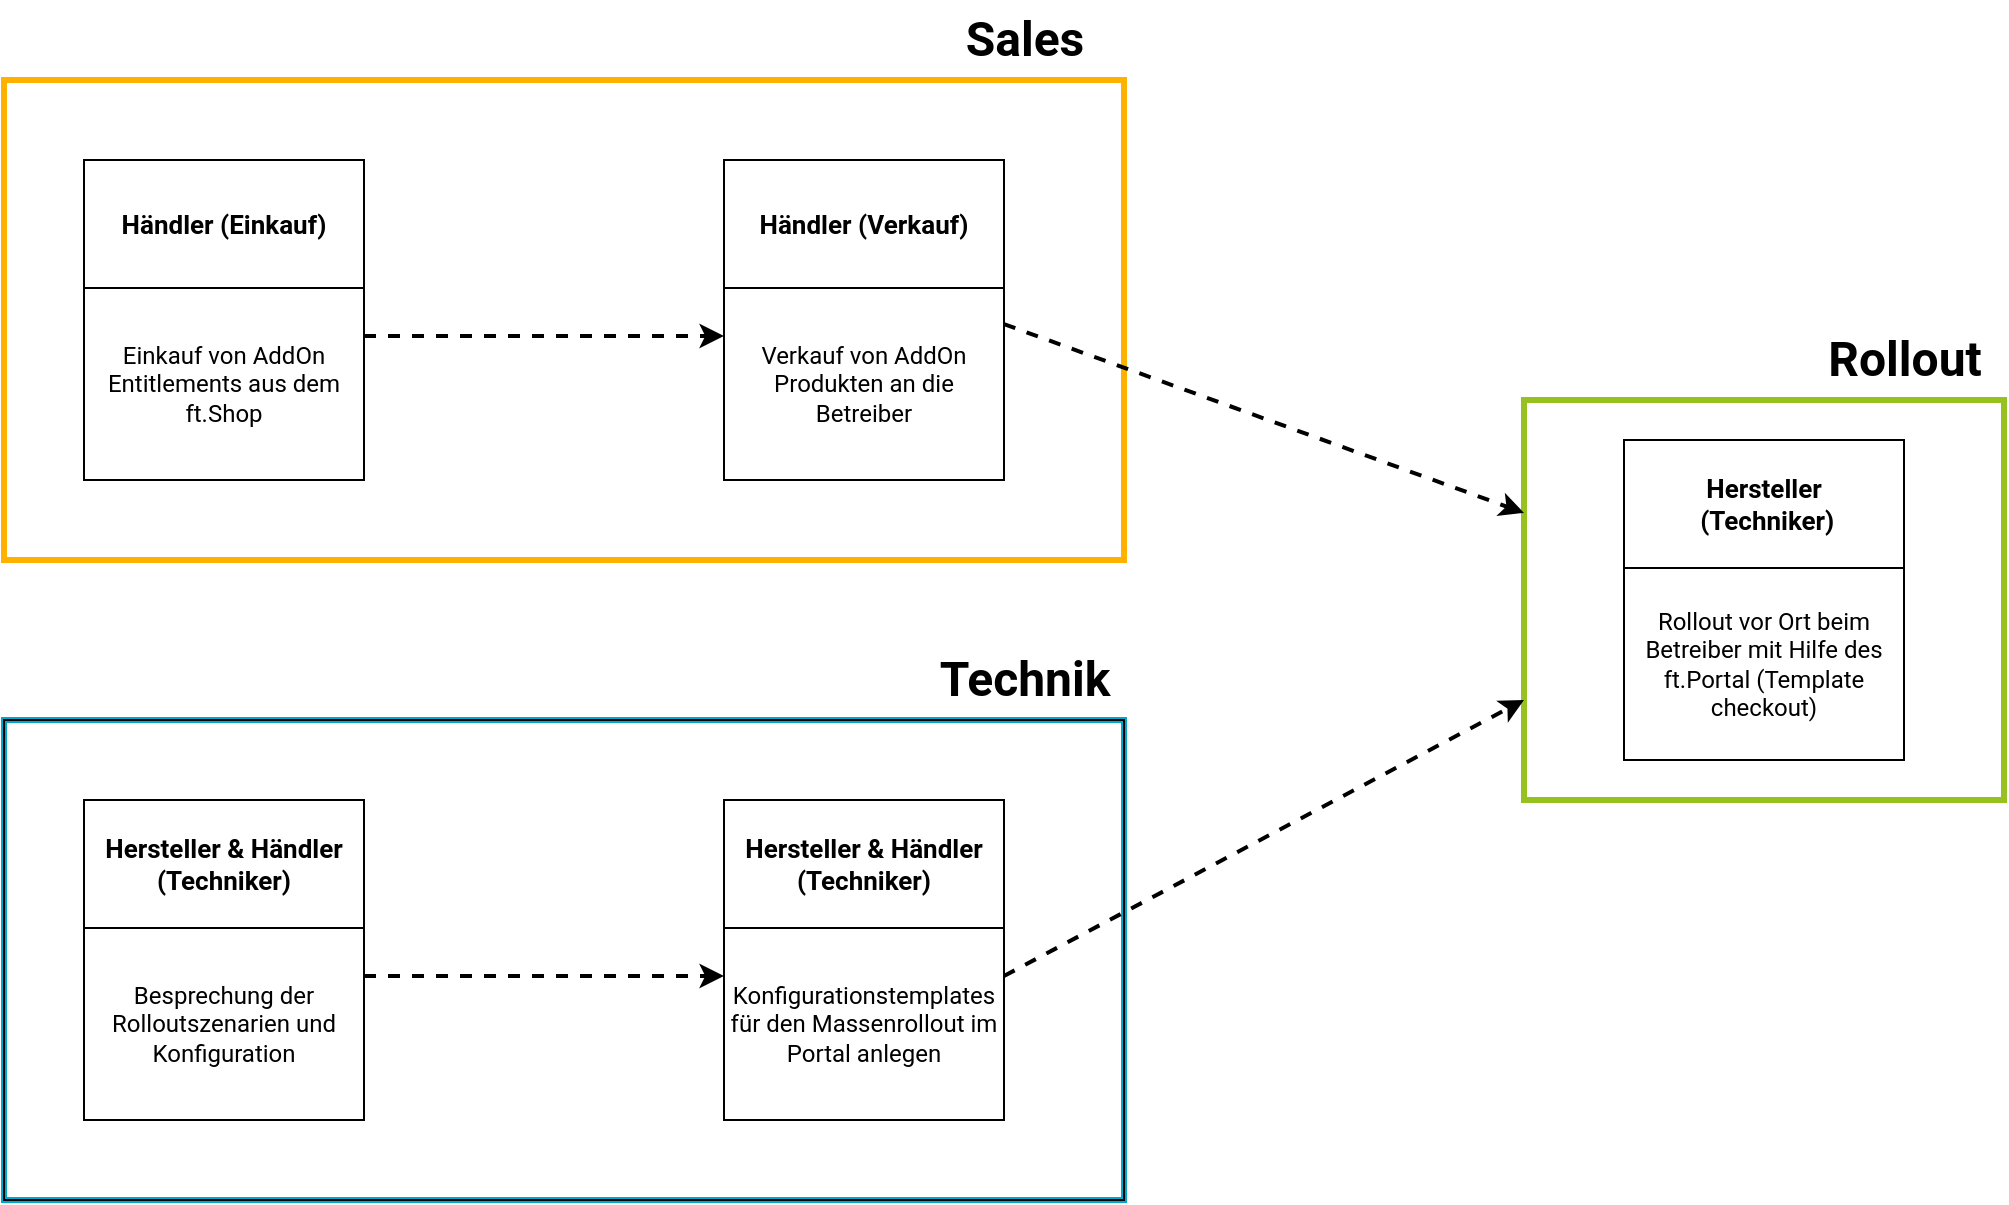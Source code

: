 <mxfile version="13.7.3" type="device"><diagram id="C5RBs43oDa-KdzZeNtuy" name="Page-1"><mxGraphModel dx="1506" dy="1577" grid="1" gridSize="10" guides="1" tooltips="1" connect="1" arrows="1" fold="1" page="0" pageScale="1" pageWidth="827" pageHeight="1169" math="0" shadow="0"><root><mxCell id="WIyWlLk6GJQsqaUBKTNV-0"/><mxCell id="WIyWlLk6GJQsqaUBKTNV-1" parent="WIyWlLk6GJQsqaUBKTNV-0"/><mxCell id="HrK_m26PzVAf--KCQjm0-44" value="" style="rounded=0;whiteSpace=wrap;html=1;fillColor=none;strokeWidth=3;strokeColor=#ffb100;" vertex="1" parent="WIyWlLk6GJQsqaUBKTNV-1"><mxGeometry y="-680" width="560" height="240" as="geometry"/></mxCell><mxCell id="HrK_m26PzVAf--KCQjm0-19" value="" style="group;strokeWidth=3;strokeColor=#00a8ce;" vertex="1" connectable="0" parent="WIyWlLk6GJQsqaUBKTNV-1"><mxGeometry y="-360" width="560" height="240" as="geometry"/></mxCell><mxCell id="HrK_m26PzVAf--KCQjm0-15" value="" style="rounded=0;whiteSpace=wrap;html=1;fillColor=none;" vertex="1" parent="HrK_m26PzVAf--KCQjm0-19"><mxGeometry width="560" height="240" as="geometry"/></mxCell><mxCell id="HrK_m26PzVAf--KCQjm0-12" value="" style="group" vertex="1" connectable="0" parent="HrK_m26PzVAf--KCQjm0-19"><mxGeometry x="40" y="40" width="140" height="160" as="geometry"/></mxCell><mxCell id="HrK_m26PzVAf--KCQjm0-13" value="&lt;span style=&quot;font-family: &amp;#34;roboto&amp;#34;&quot;&gt;Besprechung der Rolloutszenarien und Konfiguration&lt;/span&gt;" style="rounded=0;whiteSpace=wrap;html=1;" vertex="1" parent="HrK_m26PzVAf--KCQjm0-12"><mxGeometry y="64" width="140" height="96" as="geometry"/></mxCell><mxCell id="HrK_m26PzVAf--KCQjm0-14" value="&lt;font face=&quot;Roboto&quot; data-font-src=&quot;https://fonts.googleapis.com/css?family=Roboto&quot; style=&quot;font-size: 13px&quot;&gt;&lt;b&gt;Hersteller &amp;amp; Händler (Techniker)&lt;/b&gt;&lt;/font&gt;" style="rounded=0;whiteSpace=wrap;html=1;" vertex="1" parent="HrK_m26PzVAf--KCQjm0-12"><mxGeometry width="140" height="64" as="geometry"/></mxCell><mxCell id="HrK_m26PzVAf--KCQjm0-16" value="" style="group" vertex="1" connectable="0" parent="HrK_m26PzVAf--KCQjm0-19"><mxGeometry x="360" y="40" width="140" height="160" as="geometry"/></mxCell><mxCell id="HrK_m26PzVAf--KCQjm0-17" value="&lt;span style=&quot;font-family: &amp;#34;roboto&amp;#34;&quot;&gt;Konfigurationstemplates für den Massenrollout im Portal anlegen&lt;/span&gt;" style="rounded=0;whiteSpace=wrap;html=1;" vertex="1" parent="HrK_m26PzVAf--KCQjm0-16"><mxGeometry y="64" width="140" height="96" as="geometry"/></mxCell><mxCell id="HrK_m26PzVAf--KCQjm0-18" value="&lt;b style=&quot;font-family: &amp;#34;roboto&amp;#34; ; font-size: 13px&quot;&gt;Hersteller &amp;amp; Händler (Techniker)&lt;/b&gt;" style="rounded=0;whiteSpace=wrap;html=1;" vertex="1" parent="HrK_m26PzVAf--KCQjm0-16"><mxGeometry width="140" height="64" as="geometry"/></mxCell><mxCell id="HrK_m26PzVAf--KCQjm0-40" value="" style="endArrow=classic;html=1;exitX=1;exitY=0.25;exitDx=0;exitDy=0;strokeWidth=2;dashed=1;entryX=0;entryY=0.25;entryDx=0;entryDy=0;" edge="1" parent="HrK_m26PzVAf--KCQjm0-19" source="HrK_m26PzVAf--KCQjm0-13" target="HrK_m26PzVAf--KCQjm0-17"><mxGeometry width="50" height="50" relative="1" as="geometry"><mxPoint x="179.76" y="140" as="sourcePoint"/><mxPoint x="360" y="141.441" as="targetPoint"/></mxGeometry></mxCell><mxCell id="HrK_m26PzVAf--KCQjm0-21" value="&lt;font face=&quot;Roboto&quot; data-font-src=&quot;https://fonts.googleapis.com/css?family=Roboto&quot;&gt;Sales&lt;/font&gt;" style="text;strokeColor=none;fillColor=none;html=1;fontSize=24;fontStyle=1;verticalAlign=middle;align=center;" vertex="1" parent="WIyWlLk6GJQsqaUBKTNV-1"><mxGeometry x="460" y="-720" width="100" height="40" as="geometry"/></mxCell><mxCell id="HrK_m26PzVAf--KCQjm0-22" value="&lt;font face=&quot;Roboto&quot; data-font-src=&quot;https://fonts.googleapis.com/css?family=Roboto&quot;&gt;Technik&lt;/font&gt;" style="text;strokeColor=none;fillColor=none;html=1;fontSize=24;fontStyle=1;verticalAlign=middle;align=center;" vertex="1" parent="WIyWlLk6GJQsqaUBKTNV-1"><mxGeometry x="460" y="-400" width="100" height="40" as="geometry"/></mxCell><mxCell id="HrK_m26PzVAf--KCQjm0-32" value="" style="rounded=0;whiteSpace=wrap;html=1;fillColor=none;strokeWidth=3;strokeColor=#96c11f;" vertex="1" parent="WIyWlLk6GJQsqaUBKTNV-1"><mxGeometry x="760" y="-520" width="240" height="200" as="geometry"/></mxCell><mxCell id="HrK_m26PzVAf--KCQjm0-36" value="&lt;span style=&quot;font-family: &amp;#34;roboto&amp;#34;&quot;&gt;Rollout vor Ort beim Betreiber mit Hilfe des ft.Portal (Template checkout)&lt;/span&gt;" style="rounded=0;whiteSpace=wrap;html=1;" vertex="1" parent="WIyWlLk6GJQsqaUBKTNV-1"><mxGeometry x="810" y="-436" width="140" height="96" as="geometry"/></mxCell><mxCell id="HrK_m26PzVAf--KCQjm0-37" value="&lt;b style=&quot;font-family: &amp;#34;roboto&amp;#34; ; font-size: 13px&quot;&gt;Hersteller&lt;br&gt;&amp;nbsp;(Techniker)&lt;/b&gt;" style="rounded=0;whiteSpace=wrap;html=1;" vertex="1" parent="WIyWlLk6GJQsqaUBKTNV-1"><mxGeometry x="810" y="-500" width="140" height="64" as="geometry"/></mxCell><mxCell id="HrK_m26PzVAf--KCQjm0-38" value="&lt;font face=&quot;Roboto&quot; data-font-src=&quot;https://fonts.googleapis.com/css?family=Roboto&quot;&gt;Rollout&lt;/font&gt;" style="text;strokeColor=none;fillColor=none;html=1;fontSize=24;fontStyle=1;verticalAlign=middle;align=center;" vertex="1" parent="WIyWlLk6GJQsqaUBKTNV-1"><mxGeometry x="900" y="-560" width="100" height="40" as="geometry"/></mxCell><mxCell id="HrK_m26PzVAf--KCQjm0-42" value="" style="endArrow=classic;html=1;exitX=1;exitY=0.188;exitDx=0;exitDy=0;strokeWidth=2;dashed=1;exitPerimeter=0;" edge="1" parent="WIyWlLk6GJQsqaUBKTNV-1" source="HrK_m26PzVAf--KCQjm0-10" target="HrK_m26PzVAf--KCQjm0-32"><mxGeometry width="50" height="50" relative="1" as="geometry"><mxPoint x="190" y="-222" as="sourcePoint"/><mxPoint x="370" y="-222" as="targetPoint"/></mxGeometry></mxCell><mxCell id="HrK_m26PzVAf--KCQjm0-43" value="" style="endArrow=classic;html=1;exitX=1;exitY=0.25;exitDx=0;exitDy=0;strokeWidth=2;dashed=1;entryX=0;entryY=0.75;entryDx=0;entryDy=0;" edge="1" parent="WIyWlLk6GJQsqaUBKTNV-1" source="HrK_m26PzVAf--KCQjm0-17" target="HrK_m26PzVAf--KCQjm0-32"><mxGeometry width="50" height="50" relative="1" as="geometry"><mxPoint x="510" y="-547.952" as="sourcePoint"/><mxPoint x="770" y="-453.564" as="targetPoint"/></mxGeometry></mxCell><mxCell id="HrK_m26PzVAf--KCQjm0-9" value="" style="group" vertex="1" connectable="0" parent="WIyWlLk6GJQsqaUBKTNV-1"><mxGeometry x="360" y="-640" width="140" height="160" as="geometry"/></mxCell><mxCell id="HrK_m26PzVAf--KCQjm0-10" value="&lt;span style=&quot;font-family: &amp;#34;roboto&amp;#34;&quot;&gt;Verkauf von AddOn Produkten an die Betreiber&lt;/span&gt;" style="rounded=0;whiteSpace=wrap;html=1;" vertex="1" parent="HrK_m26PzVAf--KCQjm0-9"><mxGeometry y="64" width="140" height="96" as="geometry"/></mxCell><mxCell id="HrK_m26PzVAf--KCQjm0-11" value="&lt;font face=&quot;Roboto&quot; data-font-src=&quot;https://fonts.googleapis.com/css?family=Roboto&quot; style=&quot;font-size: 13px&quot;&gt;&lt;b&gt;Händler (Verkauf)&lt;/b&gt;&lt;/font&gt;" style="rounded=0;whiteSpace=wrap;html=1;" vertex="1" parent="HrK_m26PzVAf--KCQjm0-9"><mxGeometry width="140" height="64" as="geometry"/></mxCell><mxCell id="HrK_m26PzVAf--KCQjm0-41" value="" style="endArrow=classic;html=1;strokeWidth=2;dashed=1;entryX=0;entryY=0.25;entryDx=0;entryDy=0;" edge="1" parent="WIyWlLk6GJQsqaUBKTNV-1" target="HrK_m26PzVAf--KCQjm0-10"><mxGeometry width="50" height="50" relative="1" as="geometry"><mxPoint x="180" y="-552" as="sourcePoint"/><mxPoint x="370" y="-222" as="targetPoint"/></mxGeometry></mxCell><mxCell id="HrK_m26PzVAf--KCQjm0-1" value="&lt;span style=&quot;font-family: &amp;#34;roboto&amp;#34;&quot;&gt;Einkauf von AddOn Entitlements aus dem ft.Shop&lt;/span&gt;" style="rounded=0;whiteSpace=wrap;html=1;" vertex="1" parent="WIyWlLk6GJQsqaUBKTNV-1"><mxGeometry x="40" y="-576" width="140" height="96" as="geometry"/></mxCell><mxCell id="HrK_m26PzVAf--KCQjm0-2" value="&lt;font face=&quot;Roboto&quot; data-font-src=&quot;https://fonts.googleapis.com/css?family=Roboto&quot; size=&quot;1&quot;&gt;&lt;b style=&quot;font-size: 13px&quot;&gt;Händler (Einkauf)&lt;/b&gt;&lt;/font&gt;" style="rounded=0;whiteSpace=wrap;html=1;" vertex="1" parent="WIyWlLk6GJQsqaUBKTNV-1"><mxGeometry x="40" y="-640" width="140" height="64" as="geometry"/></mxCell></root></mxGraphModel></diagram></mxfile>
